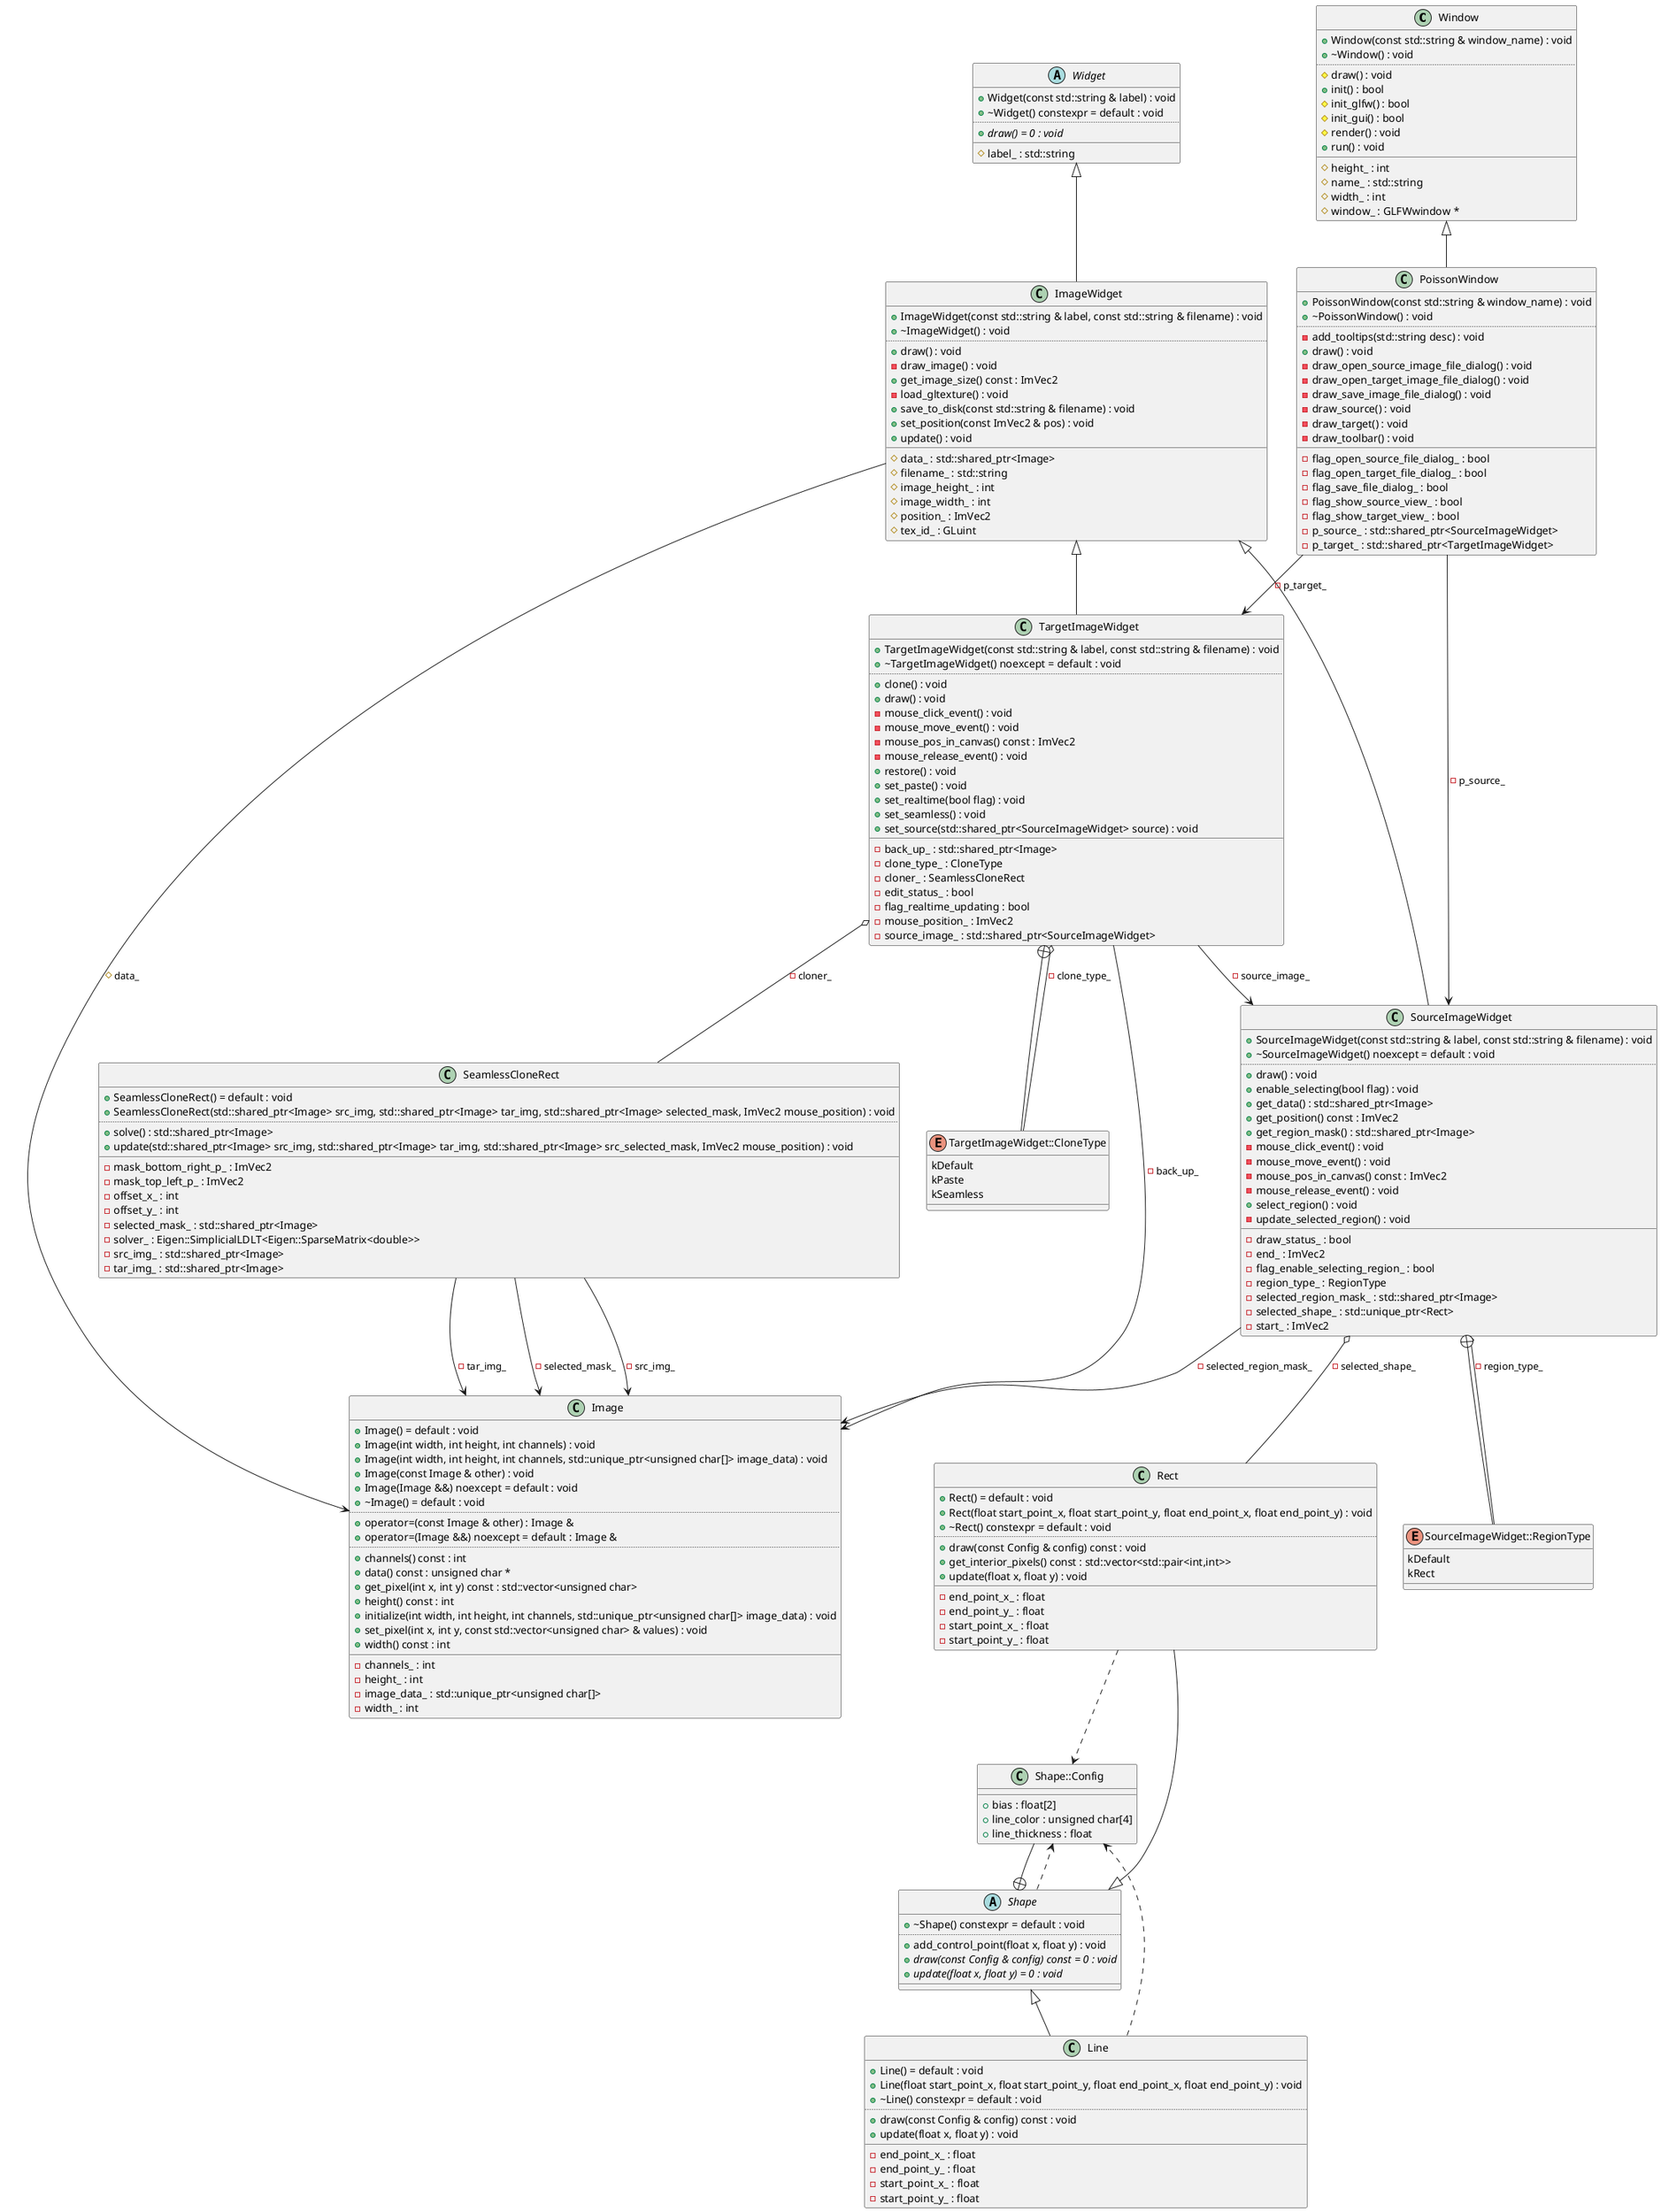 @startuml
class "Window" as C_0005615952877166577034
class C_0005615952877166577034 {
+Window(const std::string & window_name) : void
+~Window() : void
..
#draw() : void
+init() : bool
#init_glfw() : bool
#init_gui() : bool
#render() : void
+run() : void
__
#height_ : int
#name_ : std::string
#width_ : int
#window_ : GLFWwindow *
}
class "Image" as C_0014112585937540257907
class C_0014112585937540257907 {
+Image() = default : void
+Image(int width, int height, int channels) : void
+Image(int width, int height, int channels, std::unique_ptr<unsigned char[]> image_data) : void
+Image(const Image & other) : void
+Image(Image &&) noexcept = default : void
+~Image() = default : void
..
+operator=(const Image & other) : Image &
+operator=(Image &&) noexcept = default : Image &
..
+channels() const : int
+data() const : unsigned char *
+get_pixel(int x, int y) const : std::vector<unsigned char>
+height() const : int
+initialize(int width, int height, int channels, std::unique_ptr<unsigned char[]> image_data) : void
+set_pixel(int x, int y, const std::vector<unsigned char> & values) : void
+width() const : int
__
-channels_ : int
-height_ : int
-image_data_ : std::unique_ptr<unsigned char[]>
-width_ : int
}
abstract "Widget" as C_0000146601290597178883
abstract C_0000146601290597178883 {
+Widget(const std::string & label) : void
+~Widget() constexpr = default : void
..
{abstract} +draw() = 0 : void
__
#label_ : std::string
}
class "ImageWidget" as C_0013545482483965092354
class C_0013545482483965092354 {
+ImageWidget(const std::string & label, const std::string & filename) : void
+~ImageWidget() : void
..
+draw() : void
-draw_image() : void
+get_image_size() const : ImVec2
-load_gltexture() : void
+save_to_disk(const std::string & filename) : void
+set_position(const ImVec2 & pos) : void
+update() : void
__
#data_ : std::shared_ptr<Image>
#filename_ : std::string
#image_height_ : int
#image_width_ : int
#position_ : ImVec2
#tex_id_ : GLuint
}
abstract "Shape" as C_0013949332899565985436
abstract C_0013949332899565985436 {
+~Shape() constexpr = default : void
..
+add_control_point(float x, float y) : void
{abstract} +draw(const Config & config) const = 0 : void
{abstract} +update(float x, float y) = 0 : void
__
}
class "Shape::Config" as C_0010110700635438516104
class C_0010110700635438516104 {
__
+bias : float[2]
+line_color : unsigned char[4]
+line_thickness : float
}
class "Rect" as C_0007557301749679236440
class C_0007557301749679236440 {
+Rect() = default : void
+Rect(float start_point_x, float start_point_y, float end_point_x, float end_point_y) : void
+~Rect() constexpr = default : void
..
+draw(const Config & config) const : void
+get_interior_pixels() const : std::vector<std::pair<int,int>>
+update(float x, float y) : void
__
-end_point_x_ : float
-end_point_y_ : float
-start_point_x_ : float
-start_point_y_ : float
}
class "SourceImageWidget" as C_0002652310705840739488
class C_0002652310705840739488 {
+SourceImageWidget(const std::string & label, const std::string & filename) : void
+~SourceImageWidget() noexcept = default : void
..
+draw() : void
+enable_selecting(bool flag) : void
+get_data() : std::shared_ptr<Image>
+get_position() const : ImVec2
+get_region_mask() : std::shared_ptr<Image>
-mouse_click_event() : void
-mouse_move_event() : void
-mouse_pos_in_canvas() const : ImVec2
-mouse_release_event() : void
+select_region() : void
-update_selected_region() : void
__
-draw_status_ : bool
-end_ : ImVec2
-flag_enable_selecting_region_ : bool
-region_type_ : RegionType
-selected_region_mask_ : std::shared_ptr<Image>
-selected_shape_ : std::unique_ptr<Rect>
-start_ : ImVec2
}
enum "SourceImageWidget::RegionType" as C_0008016162847064883511
enum C_0008016162847064883511 {
kDefault
kRect
}
class "SeamlessCloneRect" as C_0005902140575122187683
class C_0005902140575122187683 {
+SeamlessCloneRect() = default : void
+SeamlessCloneRect(std::shared_ptr<Image> src_img, std::shared_ptr<Image> tar_img, std::shared_ptr<Image> selected_mask, ImVec2 mouse_position) : void
..
+solve() : std::shared_ptr<Image>
+update(std::shared_ptr<Image> src_img, std::shared_ptr<Image> tar_img, std::shared_ptr<Image> src_selected_mask, ImVec2 mouse_position) : void
__
-mask_bottom_right_p_ : ImVec2
-mask_top_left_p_ : ImVec2
-offset_x_ : int
-offset_y_ : int
-selected_mask_ : std::shared_ptr<Image>
-solver_ : Eigen::SimplicialLDLT<Eigen::SparseMatrix<double>>
-src_img_ : std::shared_ptr<Image>
-tar_img_ : std::shared_ptr<Image>
}
class "TargetImageWidget" as C_0012494642481053517494
class C_0012494642481053517494 {
+TargetImageWidget(const std::string & label, const std::string & filename) : void
+~TargetImageWidget() noexcept = default : void
..
+clone() : void
+draw() : void
-mouse_click_event() : void
-mouse_move_event() : void
-mouse_pos_in_canvas() const : ImVec2
-mouse_release_event() : void
+restore() : void
+set_paste() : void
+set_realtime(bool flag) : void
+set_seamless() : void
+set_source(std::shared_ptr<SourceImageWidget> source) : void
__
-back_up_ : std::shared_ptr<Image>
-clone_type_ : CloneType
-cloner_ : SeamlessCloneRect
-edit_status_ : bool
-flag_realtime_updating : bool
-mouse_position_ : ImVec2
-source_image_ : std::shared_ptr<SourceImageWidget>
}
enum "TargetImageWidget::CloneType" as C_0005676922376919311456
enum C_0005676922376919311456 {
kDefault
kPaste
kSeamless
}
class "PoissonWindow" as C_0003829638462429393707
class C_0003829638462429393707 {
+PoissonWindow(const std::string & window_name) : void
+~PoissonWindow() : void
..
-add_tooltips(std::string desc) : void
+draw() : void
-draw_open_source_image_file_dialog() : void
-draw_open_target_image_file_dialog() : void
-draw_save_image_file_dialog() : void
-draw_source() : void
-draw_target() : void
-draw_toolbar() : void
__
-flag_open_source_file_dialog_ : bool
-flag_open_target_file_dialog_ : bool
-flag_save_file_dialog_ : bool
-flag_show_source_view_ : bool
-flag_show_target_view_ : bool
-p_source_ : std::shared_ptr<SourceImageWidget>
-p_target_ : std::shared_ptr<TargetImageWidget>
}
class "Line" as C_0014826438833874875116
class C_0014826438833874875116 {
+Line() = default : void
+Line(float start_point_x, float start_point_y, float end_point_x, float end_point_y) : void
+~Line() constexpr = default : void
..
+draw(const Config & config) const : void
+update(float x, float y) : void
__
-end_point_x_ : float
-end_point_y_ : float
-start_point_x_ : float
-start_point_y_ : float
}
C_0013545482483965092354 --> C_0014112585937540257907 : #data_
C_0000146601290597178883 <|-- C_0013545482483965092354
C_0013949332899565985436 ..> C_0010110700635438516104
C_0010110700635438516104 --+ C_0013949332899565985436
C_0007557301749679236440 ..> C_0010110700635438516104
C_0013949332899565985436 <|-- C_0007557301749679236440
C_0002652310705840739488 o-- C_0008016162847064883511 : -region_type_
C_0002652310705840739488 o-- C_0007557301749679236440 : -selected_shape_
C_0002652310705840739488 --> C_0014112585937540257907 : -selected_region_mask_
C_0013545482483965092354 <|-- C_0002652310705840739488
C_0008016162847064883511 --+ C_0002652310705840739488
C_0005902140575122187683 --> C_0014112585937540257907 : -src_img_
C_0005902140575122187683 --> C_0014112585937540257907 : -tar_img_
C_0005902140575122187683 --> C_0014112585937540257907 : -selected_mask_
C_0012494642481053517494 --> C_0014112585937540257907 : -back_up_
C_0012494642481053517494 --> C_0002652310705840739488 : -source_image_
C_0012494642481053517494 o-- C_0005902140575122187683 : -cloner_
C_0012494642481053517494 o-- C_0005676922376919311456 : -clone_type_
C_0013545482483965092354 <|-- C_0012494642481053517494
C_0005676922376919311456 --+ C_0012494642481053517494
C_0003829638462429393707 --> C_0012494642481053517494 : -p_target_
C_0003829638462429393707 --> C_0002652310705840739488 : -p_source_
C_0005615952877166577034 <|-- C_0003829638462429393707
C_0014826438833874875116 ..> C_0010110700635438516104
C_0013949332899565985436 <|-- C_0014826438833874875116

'Generated with clang-uml, version 0.6.0
'LLVM version clang version 19.1.7
@enduml
